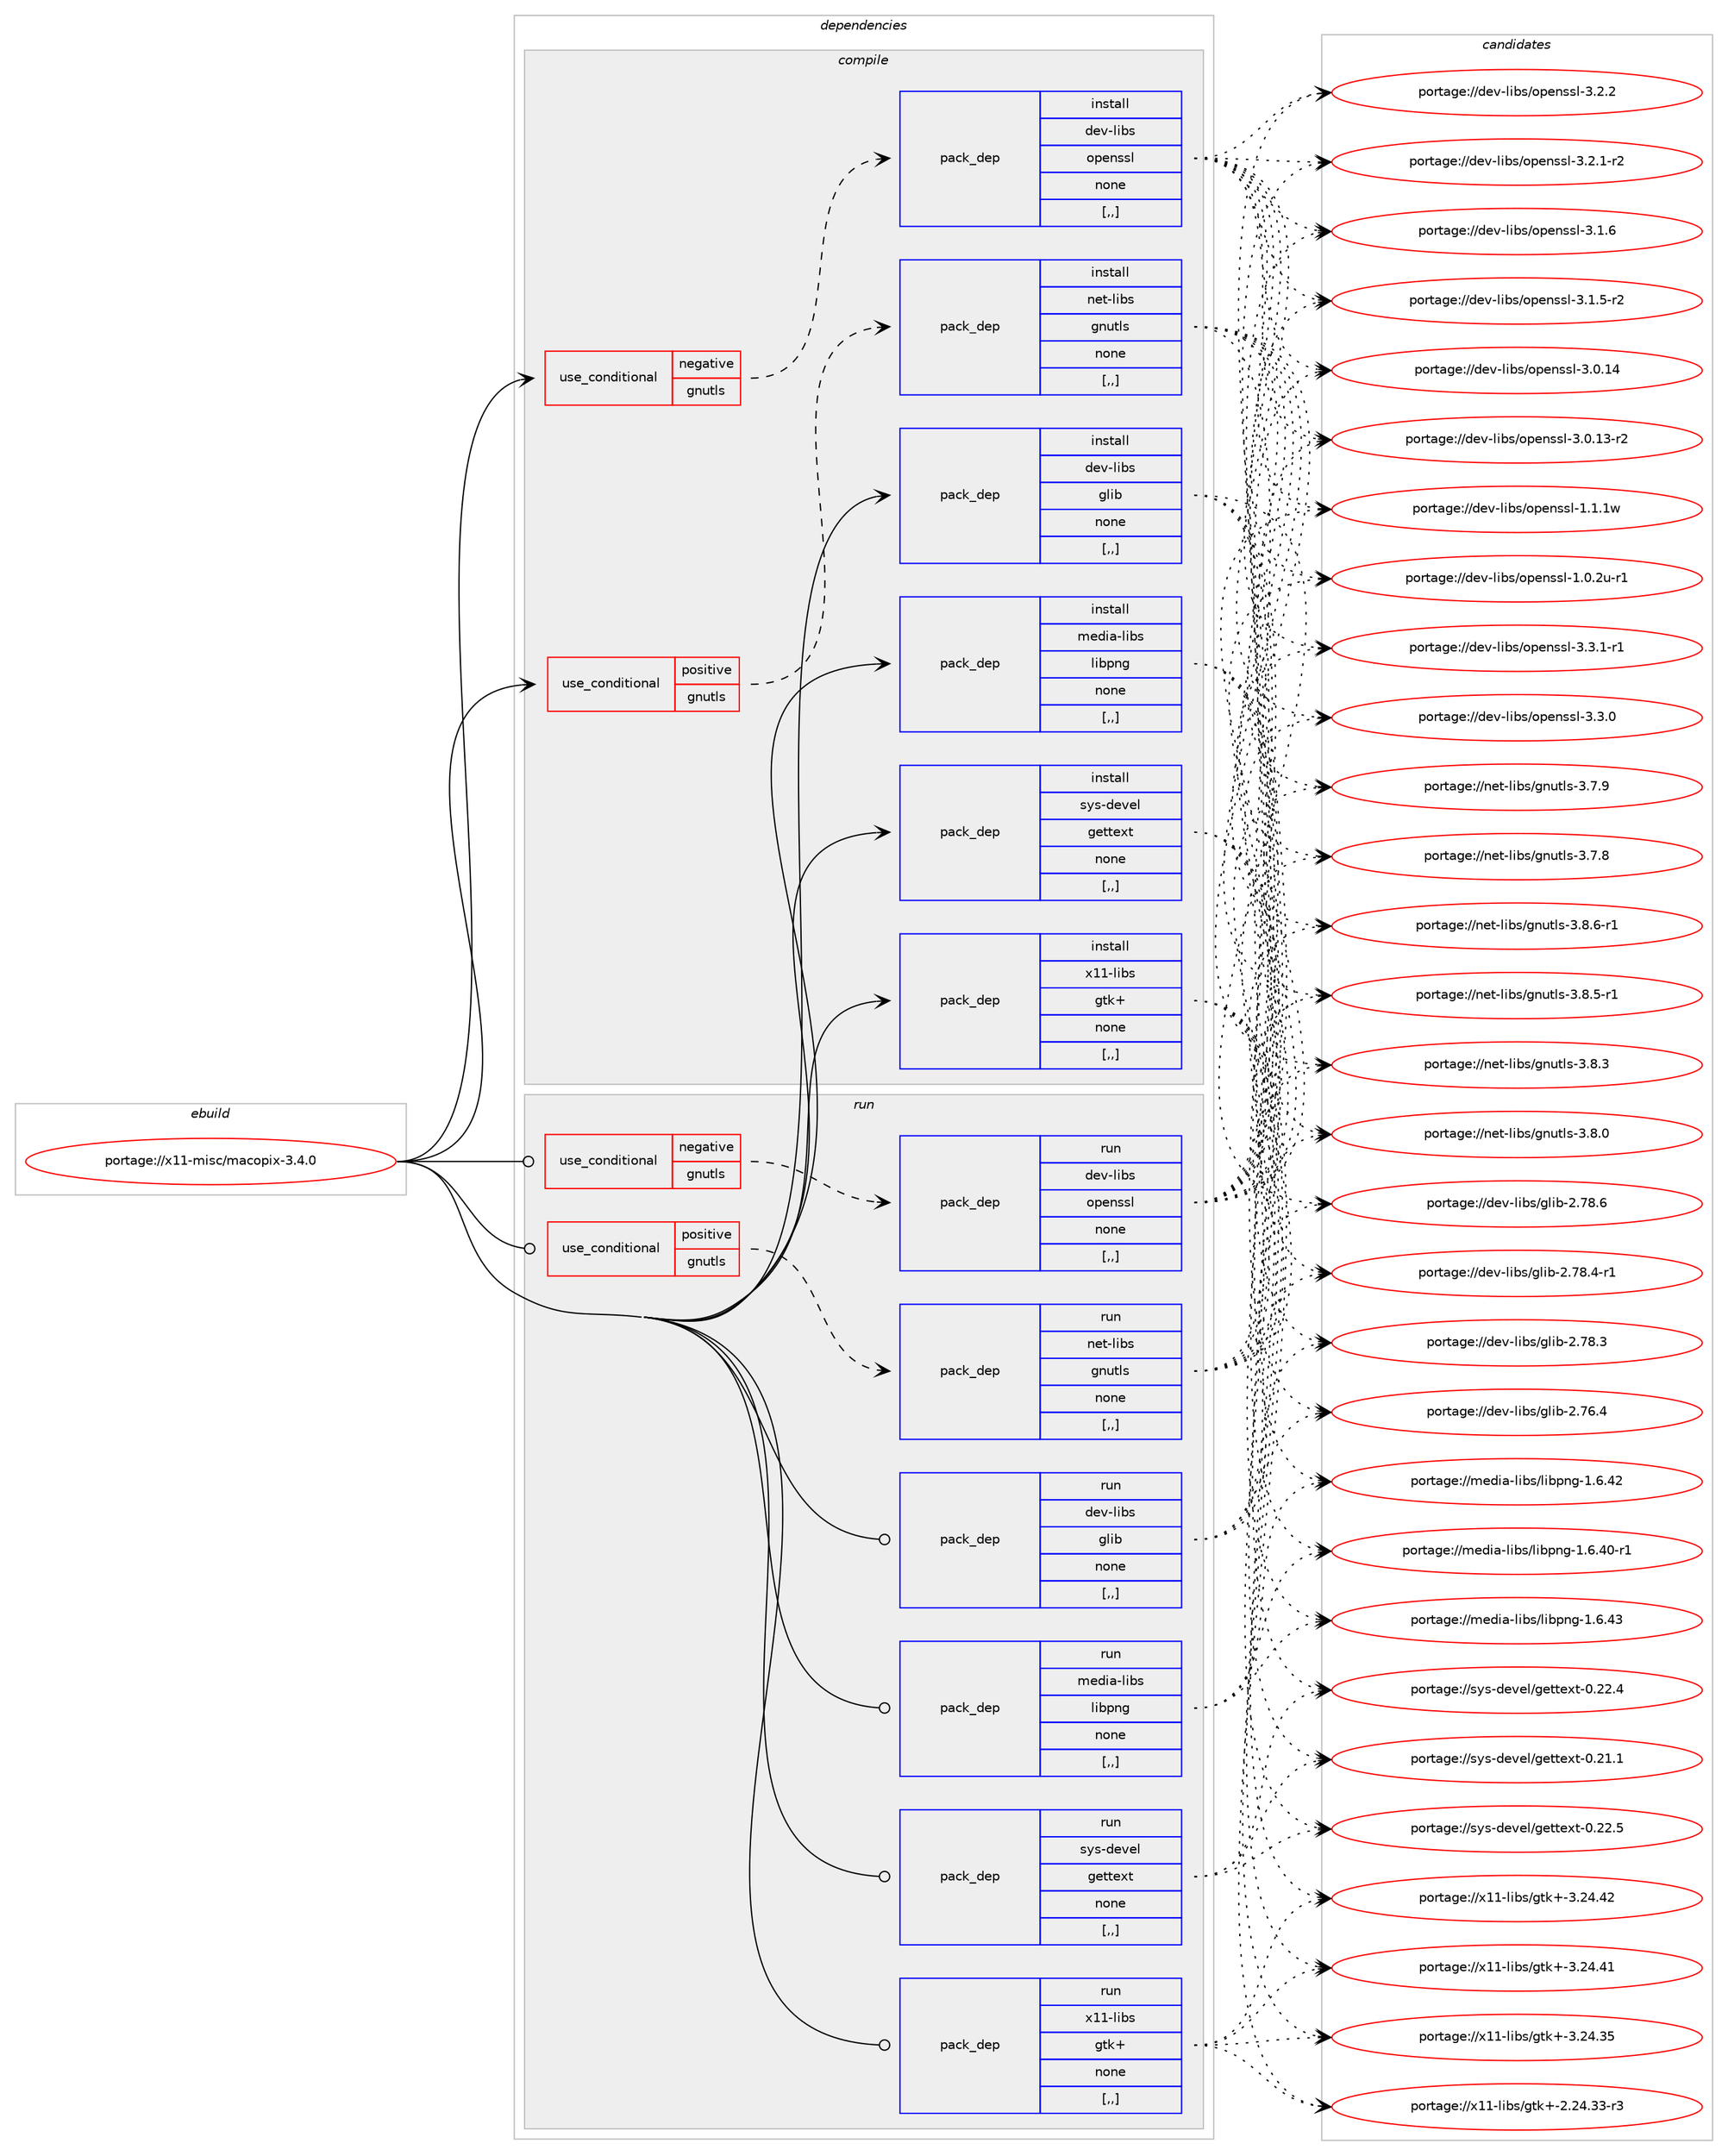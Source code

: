 digraph prolog {

# *************
# Graph options
# *************

newrank=true;
concentrate=true;
compound=true;
graph [rankdir=LR,fontname=Helvetica,fontsize=10,ranksep=1.5];#, ranksep=2.5, nodesep=0.2];
edge  [arrowhead=vee];
node  [fontname=Helvetica,fontsize=10];

# **********
# The ebuild
# **********

subgraph cluster_leftcol {
color=gray;
label=<<i>ebuild</i>>;
id [label="portage://x11-misc/macopix-3.4.0", color=red, width=4, href="../x11-misc/macopix-3.4.0.svg"];
}

# ****************
# The dependencies
# ****************

subgraph cluster_midcol {
color=gray;
label=<<i>dependencies</i>>;
subgraph cluster_compile {
fillcolor="#eeeeee";
style=filled;
label=<<i>compile</i>>;
subgraph cond122312 {
dependency461056 [label=<<TABLE BORDER="0" CELLBORDER="1" CELLSPACING="0" CELLPADDING="4"><TR><TD ROWSPAN="3" CELLPADDING="10">use_conditional</TD></TR><TR><TD>negative</TD></TR><TR><TD>gnutls</TD></TR></TABLE>>, shape=none, color=red];
subgraph pack335351 {
dependency461057 [label=<<TABLE BORDER="0" CELLBORDER="1" CELLSPACING="0" CELLPADDING="4" WIDTH="220"><TR><TD ROWSPAN="6" CELLPADDING="30">pack_dep</TD></TR><TR><TD WIDTH="110">install</TD></TR><TR><TD>dev-libs</TD></TR><TR><TD>openssl</TD></TR><TR><TD>none</TD></TR><TR><TD>[,,]</TD></TR></TABLE>>, shape=none, color=blue];
}
dependency461056:e -> dependency461057:w [weight=20,style="dashed",arrowhead="vee"];
}
id:e -> dependency461056:w [weight=20,style="solid",arrowhead="vee"];
subgraph cond122313 {
dependency461058 [label=<<TABLE BORDER="0" CELLBORDER="1" CELLSPACING="0" CELLPADDING="4"><TR><TD ROWSPAN="3" CELLPADDING="10">use_conditional</TD></TR><TR><TD>positive</TD></TR><TR><TD>gnutls</TD></TR></TABLE>>, shape=none, color=red];
subgraph pack335352 {
dependency461059 [label=<<TABLE BORDER="0" CELLBORDER="1" CELLSPACING="0" CELLPADDING="4" WIDTH="220"><TR><TD ROWSPAN="6" CELLPADDING="30">pack_dep</TD></TR><TR><TD WIDTH="110">install</TD></TR><TR><TD>net-libs</TD></TR><TR><TD>gnutls</TD></TR><TR><TD>none</TD></TR><TR><TD>[,,]</TD></TR></TABLE>>, shape=none, color=blue];
}
dependency461058:e -> dependency461059:w [weight=20,style="dashed",arrowhead="vee"];
}
id:e -> dependency461058:w [weight=20,style="solid",arrowhead="vee"];
subgraph pack335353 {
dependency461060 [label=<<TABLE BORDER="0" CELLBORDER="1" CELLSPACING="0" CELLPADDING="4" WIDTH="220"><TR><TD ROWSPAN="6" CELLPADDING="30">pack_dep</TD></TR><TR><TD WIDTH="110">install</TD></TR><TR><TD>dev-libs</TD></TR><TR><TD>glib</TD></TR><TR><TD>none</TD></TR><TR><TD>[,,]</TD></TR></TABLE>>, shape=none, color=blue];
}
id:e -> dependency461060:w [weight=20,style="solid",arrowhead="vee"];
subgraph pack335354 {
dependency461061 [label=<<TABLE BORDER="0" CELLBORDER="1" CELLSPACING="0" CELLPADDING="4" WIDTH="220"><TR><TD ROWSPAN="6" CELLPADDING="30">pack_dep</TD></TR><TR><TD WIDTH="110">install</TD></TR><TR><TD>media-libs</TD></TR><TR><TD>libpng</TD></TR><TR><TD>none</TD></TR><TR><TD>[,,]</TD></TR></TABLE>>, shape=none, color=blue];
}
id:e -> dependency461061:w [weight=20,style="solid",arrowhead="vee"];
subgraph pack335355 {
dependency461062 [label=<<TABLE BORDER="0" CELLBORDER="1" CELLSPACING="0" CELLPADDING="4" WIDTH="220"><TR><TD ROWSPAN="6" CELLPADDING="30">pack_dep</TD></TR><TR><TD WIDTH="110">install</TD></TR><TR><TD>sys-devel</TD></TR><TR><TD>gettext</TD></TR><TR><TD>none</TD></TR><TR><TD>[,,]</TD></TR></TABLE>>, shape=none, color=blue];
}
id:e -> dependency461062:w [weight=20,style="solid",arrowhead="vee"];
subgraph pack335356 {
dependency461063 [label=<<TABLE BORDER="0" CELLBORDER="1" CELLSPACING="0" CELLPADDING="4" WIDTH="220"><TR><TD ROWSPAN="6" CELLPADDING="30">pack_dep</TD></TR><TR><TD WIDTH="110">install</TD></TR><TR><TD>x11-libs</TD></TR><TR><TD>gtk+</TD></TR><TR><TD>none</TD></TR><TR><TD>[,,]</TD></TR></TABLE>>, shape=none, color=blue];
}
id:e -> dependency461063:w [weight=20,style="solid",arrowhead="vee"];
}
subgraph cluster_compileandrun {
fillcolor="#eeeeee";
style=filled;
label=<<i>compile and run</i>>;
}
subgraph cluster_run {
fillcolor="#eeeeee";
style=filled;
label=<<i>run</i>>;
subgraph cond122314 {
dependency461064 [label=<<TABLE BORDER="0" CELLBORDER="1" CELLSPACING="0" CELLPADDING="4"><TR><TD ROWSPAN="3" CELLPADDING="10">use_conditional</TD></TR><TR><TD>negative</TD></TR><TR><TD>gnutls</TD></TR></TABLE>>, shape=none, color=red];
subgraph pack335357 {
dependency461065 [label=<<TABLE BORDER="0" CELLBORDER="1" CELLSPACING="0" CELLPADDING="4" WIDTH="220"><TR><TD ROWSPAN="6" CELLPADDING="30">pack_dep</TD></TR><TR><TD WIDTH="110">run</TD></TR><TR><TD>dev-libs</TD></TR><TR><TD>openssl</TD></TR><TR><TD>none</TD></TR><TR><TD>[,,]</TD></TR></TABLE>>, shape=none, color=blue];
}
dependency461064:e -> dependency461065:w [weight=20,style="dashed",arrowhead="vee"];
}
id:e -> dependency461064:w [weight=20,style="solid",arrowhead="odot"];
subgraph cond122315 {
dependency461066 [label=<<TABLE BORDER="0" CELLBORDER="1" CELLSPACING="0" CELLPADDING="4"><TR><TD ROWSPAN="3" CELLPADDING="10">use_conditional</TD></TR><TR><TD>positive</TD></TR><TR><TD>gnutls</TD></TR></TABLE>>, shape=none, color=red];
subgraph pack335358 {
dependency461067 [label=<<TABLE BORDER="0" CELLBORDER="1" CELLSPACING="0" CELLPADDING="4" WIDTH="220"><TR><TD ROWSPAN="6" CELLPADDING="30">pack_dep</TD></TR><TR><TD WIDTH="110">run</TD></TR><TR><TD>net-libs</TD></TR><TR><TD>gnutls</TD></TR><TR><TD>none</TD></TR><TR><TD>[,,]</TD></TR></TABLE>>, shape=none, color=blue];
}
dependency461066:e -> dependency461067:w [weight=20,style="dashed",arrowhead="vee"];
}
id:e -> dependency461066:w [weight=20,style="solid",arrowhead="odot"];
subgraph pack335359 {
dependency461068 [label=<<TABLE BORDER="0" CELLBORDER="1" CELLSPACING="0" CELLPADDING="4" WIDTH="220"><TR><TD ROWSPAN="6" CELLPADDING="30">pack_dep</TD></TR><TR><TD WIDTH="110">run</TD></TR><TR><TD>dev-libs</TD></TR><TR><TD>glib</TD></TR><TR><TD>none</TD></TR><TR><TD>[,,]</TD></TR></TABLE>>, shape=none, color=blue];
}
id:e -> dependency461068:w [weight=20,style="solid",arrowhead="odot"];
subgraph pack335360 {
dependency461069 [label=<<TABLE BORDER="0" CELLBORDER="1" CELLSPACING="0" CELLPADDING="4" WIDTH="220"><TR><TD ROWSPAN="6" CELLPADDING="30">pack_dep</TD></TR><TR><TD WIDTH="110">run</TD></TR><TR><TD>media-libs</TD></TR><TR><TD>libpng</TD></TR><TR><TD>none</TD></TR><TR><TD>[,,]</TD></TR></TABLE>>, shape=none, color=blue];
}
id:e -> dependency461069:w [weight=20,style="solid",arrowhead="odot"];
subgraph pack335361 {
dependency461070 [label=<<TABLE BORDER="0" CELLBORDER="1" CELLSPACING="0" CELLPADDING="4" WIDTH="220"><TR><TD ROWSPAN="6" CELLPADDING="30">pack_dep</TD></TR><TR><TD WIDTH="110">run</TD></TR><TR><TD>sys-devel</TD></TR><TR><TD>gettext</TD></TR><TR><TD>none</TD></TR><TR><TD>[,,]</TD></TR></TABLE>>, shape=none, color=blue];
}
id:e -> dependency461070:w [weight=20,style="solid",arrowhead="odot"];
subgraph pack335362 {
dependency461071 [label=<<TABLE BORDER="0" CELLBORDER="1" CELLSPACING="0" CELLPADDING="4" WIDTH="220"><TR><TD ROWSPAN="6" CELLPADDING="30">pack_dep</TD></TR><TR><TD WIDTH="110">run</TD></TR><TR><TD>x11-libs</TD></TR><TR><TD>gtk+</TD></TR><TR><TD>none</TD></TR><TR><TD>[,,]</TD></TR></TABLE>>, shape=none, color=blue];
}
id:e -> dependency461071:w [weight=20,style="solid",arrowhead="odot"];
}
}

# **************
# The candidates
# **************

subgraph cluster_choices {
rank=same;
color=gray;
label=<<i>candidates</i>>;

subgraph choice335351 {
color=black;
nodesep=1;
choice1001011184510810598115471111121011101151151084551465146494511449 [label="portage://dev-libs/openssl-3.3.1-r1", color=red, width=4,href="../dev-libs/openssl-3.3.1-r1.svg"];
choice100101118451081059811547111112101110115115108455146514648 [label="portage://dev-libs/openssl-3.3.0", color=red, width=4,href="../dev-libs/openssl-3.3.0.svg"];
choice100101118451081059811547111112101110115115108455146504650 [label="portage://dev-libs/openssl-3.2.2", color=red, width=4,href="../dev-libs/openssl-3.2.2.svg"];
choice1001011184510810598115471111121011101151151084551465046494511450 [label="portage://dev-libs/openssl-3.2.1-r2", color=red, width=4,href="../dev-libs/openssl-3.2.1-r2.svg"];
choice100101118451081059811547111112101110115115108455146494654 [label="portage://dev-libs/openssl-3.1.6", color=red, width=4,href="../dev-libs/openssl-3.1.6.svg"];
choice1001011184510810598115471111121011101151151084551464946534511450 [label="portage://dev-libs/openssl-3.1.5-r2", color=red, width=4,href="../dev-libs/openssl-3.1.5-r2.svg"];
choice10010111845108105981154711111210111011511510845514648464952 [label="portage://dev-libs/openssl-3.0.14", color=red, width=4,href="../dev-libs/openssl-3.0.14.svg"];
choice100101118451081059811547111112101110115115108455146484649514511450 [label="portage://dev-libs/openssl-3.0.13-r2", color=red, width=4,href="../dev-libs/openssl-3.0.13-r2.svg"];
choice100101118451081059811547111112101110115115108454946494649119 [label="portage://dev-libs/openssl-1.1.1w", color=red, width=4,href="../dev-libs/openssl-1.1.1w.svg"];
choice1001011184510810598115471111121011101151151084549464846501174511449 [label="portage://dev-libs/openssl-1.0.2u-r1", color=red, width=4,href="../dev-libs/openssl-1.0.2u-r1.svg"];
dependency461057:e -> choice1001011184510810598115471111121011101151151084551465146494511449:w [style=dotted,weight="100"];
dependency461057:e -> choice100101118451081059811547111112101110115115108455146514648:w [style=dotted,weight="100"];
dependency461057:e -> choice100101118451081059811547111112101110115115108455146504650:w [style=dotted,weight="100"];
dependency461057:e -> choice1001011184510810598115471111121011101151151084551465046494511450:w [style=dotted,weight="100"];
dependency461057:e -> choice100101118451081059811547111112101110115115108455146494654:w [style=dotted,weight="100"];
dependency461057:e -> choice1001011184510810598115471111121011101151151084551464946534511450:w [style=dotted,weight="100"];
dependency461057:e -> choice10010111845108105981154711111210111011511510845514648464952:w [style=dotted,weight="100"];
dependency461057:e -> choice100101118451081059811547111112101110115115108455146484649514511450:w [style=dotted,weight="100"];
dependency461057:e -> choice100101118451081059811547111112101110115115108454946494649119:w [style=dotted,weight="100"];
dependency461057:e -> choice1001011184510810598115471111121011101151151084549464846501174511449:w [style=dotted,weight="100"];
}
subgraph choice335352 {
color=black;
nodesep=1;
choice1101011164510810598115471031101171161081154551465646544511449 [label="portage://net-libs/gnutls-3.8.6-r1", color=red, width=4,href="../net-libs/gnutls-3.8.6-r1.svg"];
choice1101011164510810598115471031101171161081154551465646534511449 [label="portage://net-libs/gnutls-3.8.5-r1", color=red, width=4,href="../net-libs/gnutls-3.8.5-r1.svg"];
choice110101116451081059811547103110117116108115455146564651 [label="portage://net-libs/gnutls-3.8.3", color=red, width=4,href="../net-libs/gnutls-3.8.3.svg"];
choice110101116451081059811547103110117116108115455146564648 [label="portage://net-libs/gnutls-3.8.0", color=red, width=4,href="../net-libs/gnutls-3.8.0.svg"];
choice110101116451081059811547103110117116108115455146554657 [label="portage://net-libs/gnutls-3.7.9", color=red, width=4,href="../net-libs/gnutls-3.7.9.svg"];
choice110101116451081059811547103110117116108115455146554656 [label="portage://net-libs/gnutls-3.7.8", color=red, width=4,href="../net-libs/gnutls-3.7.8.svg"];
dependency461059:e -> choice1101011164510810598115471031101171161081154551465646544511449:w [style=dotted,weight="100"];
dependency461059:e -> choice1101011164510810598115471031101171161081154551465646534511449:w [style=dotted,weight="100"];
dependency461059:e -> choice110101116451081059811547103110117116108115455146564651:w [style=dotted,weight="100"];
dependency461059:e -> choice110101116451081059811547103110117116108115455146564648:w [style=dotted,weight="100"];
dependency461059:e -> choice110101116451081059811547103110117116108115455146554657:w [style=dotted,weight="100"];
dependency461059:e -> choice110101116451081059811547103110117116108115455146554656:w [style=dotted,weight="100"];
}
subgraph choice335353 {
color=black;
nodesep=1;
choice1001011184510810598115471031081059845504655564654 [label="portage://dev-libs/glib-2.78.6", color=red, width=4,href="../dev-libs/glib-2.78.6.svg"];
choice10010111845108105981154710310810598455046555646524511449 [label="portage://dev-libs/glib-2.78.4-r1", color=red, width=4,href="../dev-libs/glib-2.78.4-r1.svg"];
choice1001011184510810598115471031081059845504655564651 [label="portage://dev-libs/glib-2.78.3", color=red, width=4,href="../dev-libs/glib-2.78.3.svg"];
choice1001011184510810598115471031081059845504655544652 [label="portage://dev-libs/glib-2.76.4", color=red, width=4,href="../dev-libs/glib-2.76.4.svg"];
dependency461060:e -> choice1001011184510810598115471031081059845504655564654:w [style=dotted,weight="100"];
dependency461060:e -> choice10010111845108105981154710310810598455046555646524511449:w [style=dotted,weight="100"];
dependency461060:e -> choice1001011184510810598115471031081059845504655564651:w [style=dotted,weight="100"];
dependency461060:e -> choice1001011184510810598115471031081059845504655544652:w [style=dotted,weight="100"];
}
subgraph choice335354 {
color=black;
nodesep=1;
choice109101100105974510810598115471081059811211010345494654465251 [label="portage://media-libs/libpng-1.6.43", color=red, width=4,href="../media-libs/libpng-1.6.43.svg"];
choice109101100105974510810598115471081059811211010345494654465250 [label="portage://media-libs/libpng-1.6.42", color=red, width=4,href="../media-libs/libpng-1.6.42.svg"];
choice1091011001059745108105981154710810598112110103454946544652484511449 [label="portage://media-libs/libpng-1.6.40-r1", color=red, width=4,href="../media-libs/libpng-1.6.40-r1.svg"];
dependency461061:e -> choice109101100105974510810598115471081059811211010345494654465251:w [style=dotted,weight="100"];
dependency461061:e -> choice109101100105974510810598115471081059811211010345494654465250:w [style=dotted,weight="100"];
dependency461061:e -> choice1091011001059745108105981154710810598112110103454946544652484511449:w [style=dotted,weight="100"];
}
subgraph choice335355 {
color=black;
nodesep=1;
choice115121115451001011181011084710310111611610112011645484650504653 [label="portage://sys-devel/gettext-0.22.5", color=red, width=4,href="../sys-devel/gettext-0.22.5.svg"];
choice115121115451001011181011084710310111611610112011645484650504652 [label="portage://sys-devel/gettext-0.22.4", color=red, width=4,href="../sys-devel/gettext-0.22.4.svg"];
choice115121115451001011181011084710310111611610112011645484650494649 [label="portage://sys-devel/gettext-0.21.1", color=red, width=4,href="../sys-devel/gettext-0.21.1.svg"];
dependency461062:e -> choice115121115451001011181011084710310111611610112011645484650504653:w [style=dotted,weight="100"];
dependency461062:e -> choice115121115451001011181011084710310111611610112011645484650504652:w [style=dotted,weight="100"];
dependency461062:e -> choice115121115451001011181011084710310111611610112011645484650494649:w [style=dotted,weight="100"];
}
subgraph choice335356 {
color=black;
nodesep=1;
choice1204949451081059811547103116107434551465052465250 [label="portage://x11-libs/gtk+-3.24.42", color=red, width=4,href="../x11-libs/gtk+-3.24.42.svg"];
choice1204949451081059811547103116107434551465052465249 [label="portage://x11-libs/gtk+-3.24.41", color=red, width=4,href="../x11-libs/gtk+-3.24.41.svg"];
choice1204949451081059811547103116107434551465052465153 [label="portage://x11-libs/gtk+-3.24.35", color=red, width=4,href="../x11-libs/gtk+-3.24.35.svg"];
choice12049494510810598115471031161074345504650524651514511451 [label="portage://x11-libs/gtk+-2.24.33-r3", color=red, width=4,href="../x11-libs/gtk+-2.24.33-r3.svg"];
dependency461063:e -> choice1204949451081059811547103116107434551465052465250:w [style=dotted,weight="100"];
dependency461063:e -> choice1204949451081059811547103116107434551465052465249:w [style=dotted,weight="100"];
dependency461063:e -> choice1204949451081059811547103116107434551465052465153:w [style=dotted,weight="100"];
dependency461063:e -> choice12049494510810598115471031161074345504650524651514511451:w [style=dotted,weight="100"];
}
subgraph choice335357 {
color=black;
nodesep=1;
choice1001011184510810598115471111121011101151151084551465146494511449 [label="portage://dev-libs/openssl-3.3.1-r1", color=red, width=4,href="../dev-libs/openssl-3.3.1-r1.svg"];
choice100101118451081059811547111112101110115115108455146514648 [label="portage://dev-libs/openssl-3.3.0", color=red, width=4,href="../dev-libs/openssl-3.3.0.svg"];
choice100101118451081059811547111112101110115115108455146504650 [label="portage://dev-libs/openssl-3.2.2", color=red, width=4,href="../dev-libs/openssl-3.2.2.svg"];
choice1001011184510810598115471111121011101151151084551465046494511450 [label="portage://dev-libs/openssl-3.2.1-r2", color=red, width=4,href="../dev-libs/openssl-3.2.1-r2.svg"];
choice100101118451081059811547111112101110115115108455146494654 [label="portage://dev-libs/openssl-3.1.6", color=red, width=4,href="../dev-libs/openssl-3.1.6.svg"];
choice1001011184510810598115471111121011101151151084551464946534511450 [label="portage://dev-libs/openssl-3.1.5-r2", color=red, width=4,href="../dev-libs/openssl-3.1.5-r2.svg"];
choice10010111845108105981154711111210111011511510845514648464952 [label="portage://dev-libs/openssl-3.0.14", color=red, width=4,href="../dev-libs/openssl-3.0.14.svg"];
choice100101118451081059811547111112101110115115108455146484649514511450 [label="portage://dev-libs/openssl-3.0.13-r2", color=red, width=4,href="../dev-libs/openssl-3.0.13-r2.svg"];
choice100101118451081059811547111112101110115115108454946494649119 [label="portage://dev-libs/openssl-1.1.1w", color=red, width=4,href="../dev-libs/openssl-1.1.1w.svg"];
choice1001011184510810598115471111121011101151151084549464846501174511449 [label="portage://dev-libs/openssl-1.0.2u-r1", color=red, width=4,href="../dev-libs/openssl-1.0.2u-r1.svg"];
dependency461065:e -> choice1001011184510810598115471111121011101151151084551465146494511449:w [style=dotted,weight="100"];
dependency461065:e -> choice100101118451081059811547111112101110115115108455146514648:w [style=dotted,weight="100"];
dependency461065:e -> choice100101118451081059811547111112101110115115108455146504650:w [style=dotted,weight="100"];
dependency461065:e -> choice1001011184510810598115471111121011101151151084551465046494511450:w [style=dotted,weight="100"];
dependency461065:e -> choice100101118451081059811547111112101110115115108455146494654:w [style=dotted,weight="100"];
dependency461065:e -> choice1001011184510810598115471111121011101151151084551464946534511450:w [style=dotted,weight="100"];
dependency461065:e -> choice10010111845108105981154711111210111011511510845514648464952:w [style=dotted,weight="100"];
dependency461065:e -> choice100101118451081059811547111112101110115115108455146484649514511450:w [style=dotted,weight="100"];
dependency461065:e -> choice100101118451081059811547111112101110115115108454946494649119:w [style=dotted,weight="100"];
dependency461065:e -> choice1001011184510810598115471111121011101151151084549464846501174511449:w [style=dotted,weight="100"];
}
subgraph choice335358 {
color=black;
nodesep=1;
choice1101011164510810598115471031101171161081154551465646544511449 [label="portage://net-libs/gnutls-3.8.6-r1", color=red, width=4,href="../net-libs/gnutls-3.8.6-r1.svg"];
choice1101011164510810598115471031101171161081154551465646534511449 [label="portage://net-libs/gnutls-3.8.5-r1", color=red, width=4,href="../net-libs/gnutls-3.8.5-r1.svg"];
choice110101116451081059811547103110117116108115455146564651 [label="portage://net-libs/gnutls-3.8.3", color=red, width=4,href="../net-libs/gnutls-3.8.3.svg"];
choice110101116451081059811547103110117116108115455146564648 [label="portage://net-libs/gnutls-3.8.0", color=red, width=4,href="../net-libs/gnutls-3.8.0.svg"];
choice110101116451081059811547103110117116108115455146554657 [label="portage://net-libs/gnutls-3.7.9", color=red, width=4,href="../net-libs/gnutls-3.7.9.svg"];
choice110101116451081059811547103110117116108115455146554656 [label="portage://net-libs/gnutls-3.7.8", color=red, width=4,href="../net-libs/gnutls-3.7.8.svg"];
dependency461067:e -> choice1101011164510810598115471031101171161081154551465646544511449:w [style=dotted,weight="100"];
dependency461067:e -> choice1101011164510810598115471031101171161081154551465646534511449:w [style=dotted,weight="100"];
dependency461067:e -> choice110101116451081059811547103110117116108115455146564651:w [style=dotted,weight="100"];
dependency461067:e -> choice110101116451081059811547103110117116108115455146564648:w [style=dotted,weight="100"];
dependency461067:e -> choice110101116451081059811547103110117116108115455146554657:w [style=dotted,weight="100"];
dependency461067:e -> choice110101116451081059811547103110117116108115455146554656:w [style=dotted,weight="100"];
}
subgraph choice335359 {
color=black;
nodesep=1;
choice1001011184510810598115471031081059845504655564654 [label="portage://dev-libs/glib-2.78.6", color=red, width=4,href="../dev-libs/glib-2.78.6.svg"];
choice10010111845108105981154710310810598455046555646524511449 [label="portage://dev-libs/glib-2.78.4-r1", color=red, width=4,href="../dev-libs/glib-2.78.4-r1.svg"];
choice1001011184510810598115471031081059845504655564651 [label="portage://dev-libs/glib-2.78.3", color=red, width=4,href="../dev-libs/glib-2.78.3.svg"];
choice1001011184510810598115471031081059845504655544652 [label="portage://dev-libs/glib-2.76.4", color=red, width=4,href="../dev-libs/glib-2.76.4.svg"];
dependency461068:e -> choice1001011184510810598115471031081059845504655564654:w [style=dotted,weight="100"];
dependency461068:e -> choice10010111845108105981154710310810598455046555646524511449:w [style=dotted,weight="100"];
dependency461068:e -> choice1001011184510810598115471031081059845504655564651:w [style=dotted,weight="100"];
dependency461068:e -> choice1001011184510810598115471031081059845504655544652:w [style=dotted,weight="100"];
}
subgraph choice335360 {
color=black;
nodesep=1;
choice109101100105974510810598115471081059811211010345494654465251 [label="portage://media-libs/libpng-1.6.43", color=red, width=4,href="../media-libs/libpng-1.6.43.svg"];
choice109101100105974510810598115471081059811211010345494654465250 [label="portage://media-libs/libpng-1.6.42", color=red, width=4,href="../media-libs/libpng-1.6.42.svg"];
choice1091011001059745108105981154710810598112110103454946544652484511449 [label="portage://media-libs/libpng-1.6.40-r1", color=red, width=4,href="../media-libs/libpng-1.6.40-r1.svg"];
dependency461069:e -> choice109101100105974510810598115471081059811211010345494654465251:w [style=dotted,weight="100"];
dependency461069:e -> choice109101100105974510810598115471081059811211010345494654465250:w [style=dotted,weight="100"];
dependency461069:e -> choice1091011001059745108105981154710810598112110103454946544652484511449:w [style=dotted,weight="100"];
}
subgraph choice335361 {
color=black;
nodesep=1;
choice115121115451001011181011084710310111611610112011645484650504653 [label="portage://sys-devel/gettext-0.22.5", color=red, width=4,href="../sys-devel/gettext-0.22.5.svg"];
choice115121115451001011181011084710310111611610112011645484650504652 [label="portage://sys-devel/gettext-0.22.4", color=red, width=4,href="../sys-devel/gettext-0.22.4.svg"];
choice115121115451001011181011084710310111611610112011645484650494649 [label="portage://sys-devel/gettext-0.21.1", color=red, width=4,href="../sys-devel/gettext-0.21.1.svg"];
dependency461070:e -> choice115121115451001011181011084710310111611610112011645484650504653:w [style=dotted,weight="100"];
dependency461070:e -> choice115121115451001011181011084710310111611610112011645484650504652:w [style=dotted,weight="100"];
dependency461070:e -> choice115121115451001011181011084710310111611610112011645484650494649:w [style=dotted,weight="100"];
}
subgraph choice335362 {
color=black;
nodesep=1;
choice1204949451081059811547103116107434551465052465250 [label="portage://x11-libs/gtk+-3.24.42", color=red, width=4,href="../x11-libs/gtk+-3.24.42.svg"];
choice1204949451081059811547103116107434551465052465249 [label="portage://x11-libs/gtk+-3.24.41", color=red, width=4,href="../x11-libs/gtk+-3.24.41.svg"];
choice1204949451081059811547103116107434551465052465153 [label="portage://x11-libs/gtk+-3.24.35", color=red, width=4,href="../x11-libs/gtk+-3.24.35.svg"];
choice12049494510810598115471031161074345504650524651514511451 [label="portage://x11-libs/gtk+-2.24.33-r3", color=red, width=4,href="../x11-libs/gtk+-2.24.33-r3.svg"];
dependency461071:e -> choice1204949451081059811547103116107434551465052465250:w [style=dotted,weight="100"];
dependency461071:e -> choice1204949451081059811547103116107434551465052465249:w [style=dotted,weight="100"];
dependency461071:e -> choice1204949451081059811547103116107434551465052465153:w [style=dotted,weight="100"];
dependency461071:e -> choice12049494510810598115471031161074345504650524651514511451:w [style=dotted,weight="100"];
}
}

}
